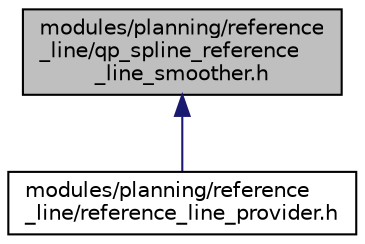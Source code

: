 digraph "modules/planning/reference_line/qp_spline_reference_line_smoother.h"
{
  edge [fontname="Helvetica",fontsize="10",labelfontname="Helvetica",labelfontsize="10"];
  node [fontname="Helvetica",fontsize="10",shape=record];
  Node1 [label="modules/planning/reference\l_line/qp_spline_reference\l_line_smoother.h",height=0.2,width=0.4,color="black", fillcolor="grey75", style="filled" fontcolor="black"];
  Node1 -> Node2 [dir="back",color="midnightblue",fontsize="10",style="solid",fontname="Helvetica"];
  Node2 [label="modules/planning/reference\l_line/reference_line_provider.h",height=0.2,width=0.4,color="black", fillcolor="white", style="filled",URL="$reference__line__provider_8h.html",tooltip="Declaration of the class ReferenceLineProvider. "];
}

